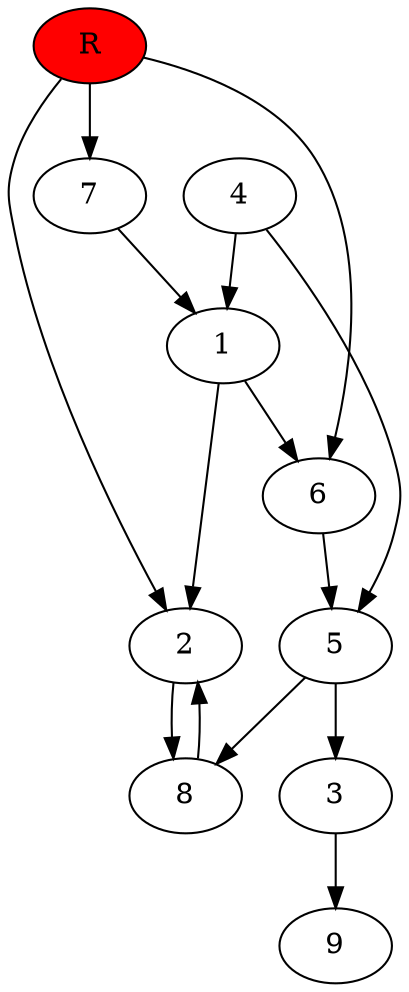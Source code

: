 digraph prb49859 {
	1
	2
	3
	4
	5
	6
	7
	8
	R [fillcolor="#ff0000" style=filled]
	1 -> 2
	1 -> 6
	2 -> 8
	3 -> 9
	4 -> 1
	4 -> 5
	5 -> 3
	5 -> 8
	6 -> 5
	7 -> 1
	8 -> 2
	R -> 2
	R -> 6
	R -> 7
}
